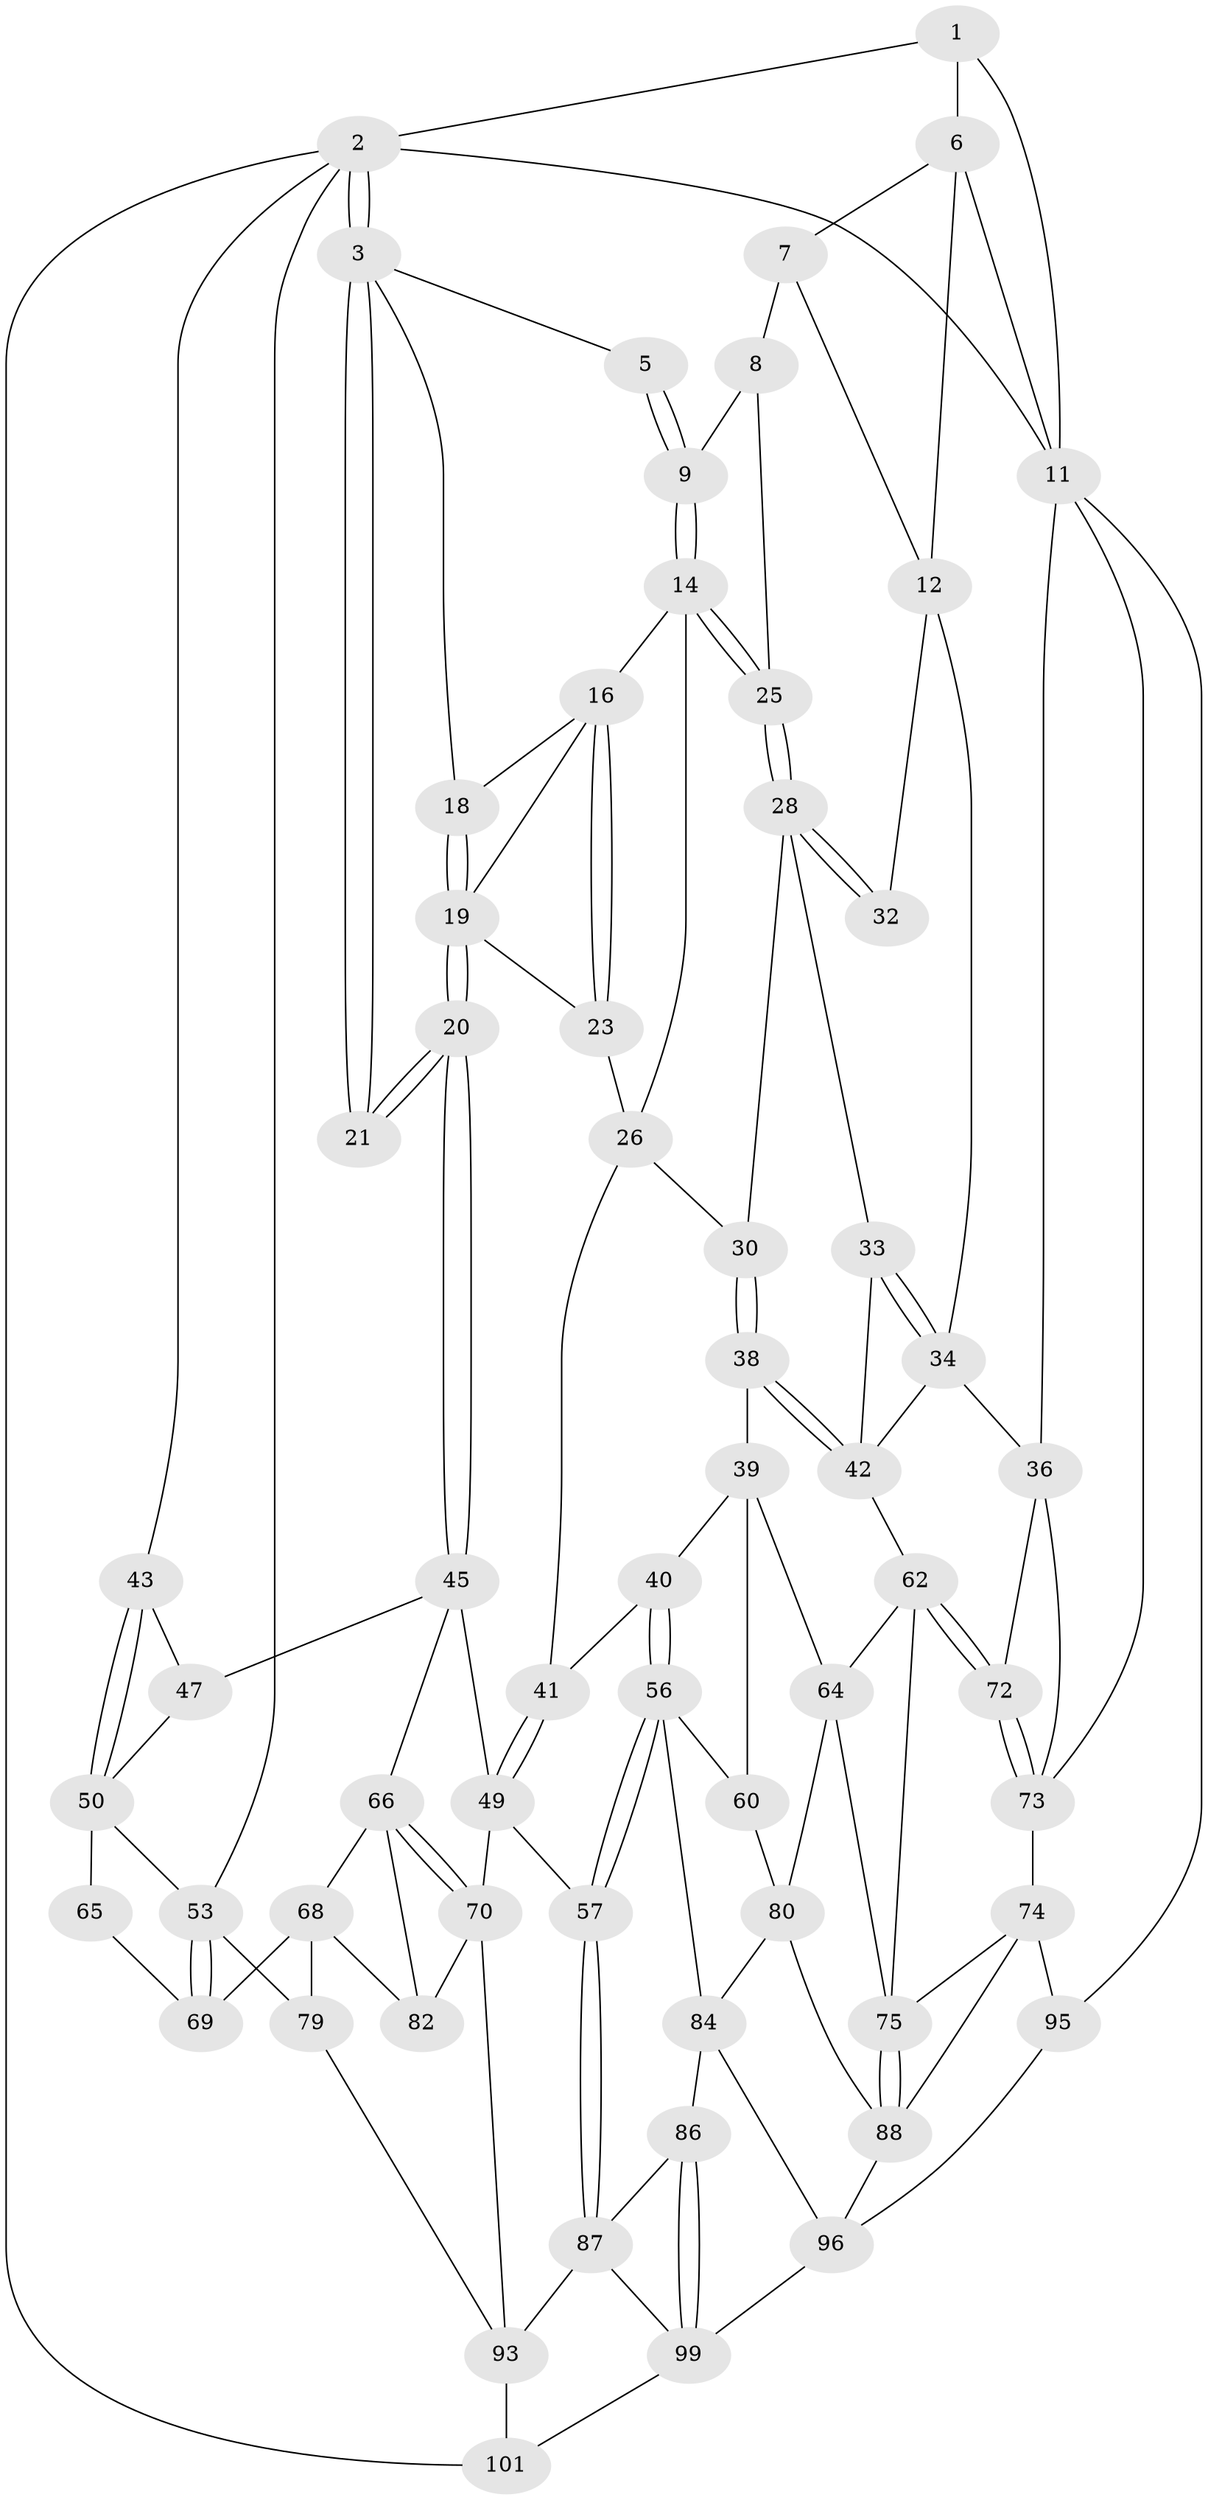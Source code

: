 // original degree distribution, {3: 0.04950495049504951, 5: 0.44554455445544555, 6: 0.26732673267326734, 4: 0.2376237623762376}
// Generated by graph-tools (version 1.1) at 2025/38/02/21/25 10:38:58]
// undirected, 62 vertices, 136 edges
graph export_dot {
graph [start="1"]
  node [color=gray90,style=filled];
  1 [pos="+0.8236270190687133+0"];
  2 [pos="+0+0",super="+55"];
  3 [pos="+0+0",super="+4"];
  5 [pos="+0.6497675991856902+0"];
  6 [pos="+0.8658092036772015+0",super="+10"];
  7 [pos="+0.7934482375256762+0.0806629615132968",super="+13"];
  8 [pos="+0.7436482790765718+0.11722219508954393",super="+24"];
  9 [pos="+0.6607432620604045+0.0862309708709021"];
  11 [pos="+1+0.23257733717784396",super="+90"];
  12 [pos="+0.9824103692140248+0.2333656880383872",super="+31"];
  14 [pos="+0.6276072903273954+0.1272584364272261",super="+15"];
  16 [pos="+0.5370548344134052+0.1162338353148912",super="+17"];
  18 [pos="+0.33299073522467515+0"];
  19 [pos="+0.37244806845442213+0.3104366538550389",super="+22"];
  20 [pos="+0.37042939158409993+0.3114181309534486"];
  21 [pos="+0.35550383845413014+0.3108173930635328"];
  23 [pos="+0.43713102965863904+0.32395272015885357"];
  25 [pos="+0.7293711444448906+0.24531010554901572"];
  26 [pos="+0.5679015467466815+0.32263175223352597",super="+27"];
  28 [pos="+0.6931409071338053+0.3138862858367671",super="+29"];
  30 [pos="+0.6141260941519746+0.33569733154810416"];
  32 [pos="+0.719222515872285+0.32740790727790964"];
  33 [pos="+0.7413942236203289+0.36136322856347836",super="+35"];
  34 [pos="+0.8657606431135294+0.4717309458030579",super="+37"];
  36 [pos="+1+0.5678164191449455",super="+71"];
  38 [pos="+0.6652181832097362+0.5152939727753005"];
  39 [pos="+0.635967225596583+0.537729687440061",super="+59"];
  40 [pos="+0.5294558854191825+0.5249007491570198"];
  41 [pos="+0.5021017421896306+0.5032858790237359"];
  42 [pos="+0.763325688507803+0.5228592853126381",super="+51"];
  43 [pos="+0+0",super="+44"];
  45 [pos="+0.347428582173366+0.390374556296053",super="+46"];
  47 [pos="+0.17646328468224748+0.5361005810921782",super="+48"];
  49 [pos="+0.3956835957038493+0.5868136908158628",super="+58"];
  50 [pos="+0+0.4216795668348952",super="+52"];
  53 [pos="+0+0.7071154774435215",super="+54"];
  56 [pos="+0.5238584518192648+0.6979012920792718",super="+61"];
  57 [pos="+0.393833097500532+0.7306201189727513"];
  60 [pos="+0.6118373616781027+0.6942988035338609"];
  62 [pos="+0.828146483034421+0.5684484921125228",super="+63"];
  64 [pos="+0.710923461977667+0.6614791378598053",super="+77"];
  65 [pos="+0.11823764488395087+0.56553406913259"];
  66 [pos="+0.27709472118342193+0.6502131260533671",super="+67"];
  68 [pos="+0.13284654939796664+0.6844270703309157",super="+78"];
  69 [pos="+0.08189159012088923+0.6211507082553811"];
  70 [pos="+0.3093505453171249+0.670692311950653",super="+83"];
  72 [pos="+0.8797532999273271+0.7301324905267881"];
  73 [pos="+0.8780360808981074+0.7401663127503875",super="+91"];
  74 [pos="+0.8551666601932821+0.758772113761375",super="+94"];
  75 [pos="+0.8429702278947034+0.763792393961671",super="+76"];
  79 [pos="+0.03323256930668376+0.773496180842213"];
  80 [pos="+0.6868165392912021+0.7912687438111646",super="+81"];
  82 [pos="+0.12707860189267273+0.7938697035099694"];
  84 [pos="+0.5753122022602781+0.8337249222267591",super="+85"];
  86 [pos="+0.5256302086541195+0.8516184301719156"];
  87 [pos="+0.39696900524043216+0.8107814155932961",super="+92"];
  88 [pos="+0.7754066951388204+0.8765693626019915",super="+89"];
  93 [pos="+0.19695088500282068+0.8855871764294273",super="+97"];
  95 [pos="+1+1"];
  96 [pos="+0.6449733442997669+0.9371540844604381",super="+98"];
  99 [pos="+0.4476550728924693+1",super="+100"];
  101 [pos="+0+1"];
  1 -- 2;
  1 -- 6;
  1 -- 11;
  2 -- 3;
  2 -- 3;
  2 -- 43;
  2 -- 101;
  2 -- 11;
  2 -- 53;
  3 -- 21;
  3 -- 21;
  3 -- 18;
  3 -- 5;
  5 -- 9;
  5 -- 9;
  6 -- 7;
  6 -- 11;
  6 -- 12;
  7 -- 8 [weight=2];
  7 -- 12;
  8 -- 9;
  8 -- 25;
  9 -- 14;
  9 -- 14;
  11 -- 36;
  11 -- 95;
  11 -- 73;
  12 -- 32;
  12 -- 34;
  14 -- 25;
  14 -- 25;
  14 -- 16;
  14 -- 26;
  16 -- 23;
  16 -- 23;
  16 -- 18;
  16 -- 19;
  18 -- 19;
  18 -- 19;
  19 -- 20;
  19 -- 20;
  19 -- 23;
  20 -- 21;
  20 -- 21;
  20 -- 45;
  20 -- 45;
  23 -- 26;
  25 -- 28;
  25 -- 28;
  26 -- 30;
  26 -- 41;
  28 -- 32;
  28 -- 32;
  28 -- 30;
  28 -- 33;
  30 -- 38;
  30 -- 38;
  33 -- 34;
  33 -- 34;
  33 -- 42;
  34 -- 36;
  34 -- 42;
  36 -- 72;
  36 -- 73;
  38 -- 39;
  38 -- 42;
  38 -- 42;
  39 -- 40;
  39 -- 64;
  39 -- 60;
  40 -- 41;
  40 -- 56;
  40 -- 56;
  41 -- 49;
  41 -- 49;
  42 -- 62;
  43 -- 50;
  43 -- 50;
  43 -- 47;
  45 -- 49;
  45 -- 66;
  45 -- 47;
  47 -- 50;
  49 -- 57;
  49 -- 70;
  50 -- 65;
  50 -- 53;
  53 -- 69;
  53 -- 69;
  53 -- 79;
  56 -- 57;
  56 -- 57;
  56 -- 60;
  56 -- 84;
  57 -- 87;
  57 -- 87;
  60 -- 80;
  62 -- 72;
  62 -- 72;
  62 -- 64;
  62 -- 75;
  64 -- 80;
  64 -- 75;
  65 -- 69;
  66 -- 70;
  66 -- 70;
  66 -- 68;
  66 -- 82;
  68 -- 69;
  68 -- 82;
  68 -- 79;
  70 -- 82;
  70 -- 93;
  72 -- 73;
  72 -- 73;
  73 -- 74;
  74 -- 75;
  74 -- 88;
  74 -- 95;
  75 -- 88;
  75 -- 88;
  79 -- 93;
  80 -- 84;
  80 -- 88;
  84 -- 96;
  84 -- 86;
  86 -- 87;
  86 -- 99;
  86 -- 99;
  87 -- 99;
  87 -- 93;
  88 -- 96;
  93 -- 101;
  95 -- 96;
  96 -- 99;
  99 -- 101;
}
